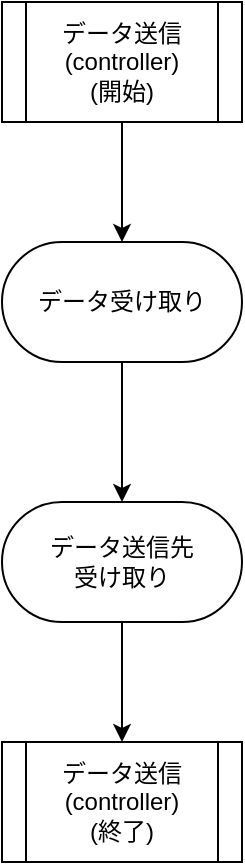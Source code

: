<mxfile version="22.1.7" type="google">
  <diagram name="ページ1" id="p0fOTjHy_Il1GDMIgXhH">
    <mxGraphModel grid="1" page="1" gridSize="10" guides="1" tooltips="1" connect="1" arrows="1" fold="1" pageScale="1" pageWidth="827" pageHeight="1169" math="0" shadow="0">
      <root>
        <mxCell id="0" />
        <mxCell id="1" parent="0" />
        <mxCell id="SNqweDmdIm7YdErnOrF4-6" style="edgeStyle=orthogonalEdgeStyle;rounded=0;orthogonalLoop=1;jettySize=auto;html=1;exitX=0.5;exitY=1;exitDx=0;exitDy=0;entryX=0.5;entryY=0;entryDx=0;entryDy=0;" edge="1" parent="1" source="rgU1yi6LhXlpxPELx0VI-7" target="SNqweDmdIm7YdErnOrF4-3">
          <mxGeometry relative="1" as="geometry" />
        </mxCell>
        <mxCell id="rgU1yi6LhXlpxPELx0VI-7" value="データ送信&lt;br&gt;(controller)&lt;br&gt;(開始)" style="shape=process;whiteSpace=wrap;html=1;backgroundOutline=1;" vertex="1" parent="1">
          <mxGeometry x="354" y="80" width="120" height="60" as="geometry" />
        </mxCell>
        <mxCell id="rgU1yi6LhXlpxPELx0VI-8" value="データ送信&lt;br&gt;(controller)&lt;br&gt;(終了)" style="shape=process;whiteSpace=wrap;html=1;backgroundOutline=1;" vertex="1" parent="1">
          <mxGeometry x="354" y="450" width="120" height="60" as="geometry" />
        </mxCell>
        <mxCell id="SNqweDmdIm7YdErnOrF4-7" style="edgeStyle=orthogonalEdgeStyle;rounded=0;orthogonalLoop=1;jettySize=auto;html=1;exitX=0.5;exitY=1;exitDx=0;exitDy=0;entryX=0.5;entryY=0;entryDx=0;entryDy=0;" edge="1" parent="1" source="SNqweDmdIm7YdErnOrF4-3" target="SNqweDmdIm7YdErnOrF4-4">
          <mxGeometry relative="1" as="geometry" />
        </mxCell>
        <mxCell id="SNqweDmdIm7YdErnOrF4-3" value="データ受け取り" style="rounded=1;whiteSpace=wrap;html=1;arcSize=50;" vertex="1" parent="1">
          <mxGeometry x="354" y="200" width="120" height="60" as="geometry" />
        </mxCell>
        <mxCell id="SNqweDmdIm7YdErnOrF4-8" style="edgeStyle=orthogonalEdgeStyle;rounded=0;orthogonalLoop=1;jettySize=auto;html=1;exitX=0.5;exitY=1;exitDx=0;exitDy=0;entryX=0.5;entryY=0;entryDx=0;entryDy=0;" edge="1" parent="1" source="SNqweDmdIm7YdErnOrF4-4" target="rgU1yi6LhXlpxPELx0VI-8">
          <mxGeometry relative="1" as="geometry" />
        </mxCell>
        <mxCell id="SNqweDmdIm7YdErnOrF4-4" value="データ送信先&lt;br style=&quot;border-color: var(--border-color);&quot;&gt;受け取り" style="rounded=1;whiteSpace=wrap;html=1;arcSize=50;" vertex="1" parent="1">
          <mxGeometry x="354" y="330" width="120" height="60" as="geometry" />
        </mxCell>
      </root>
    </mxGraphModel>
  </diagram>
</mxfile>
